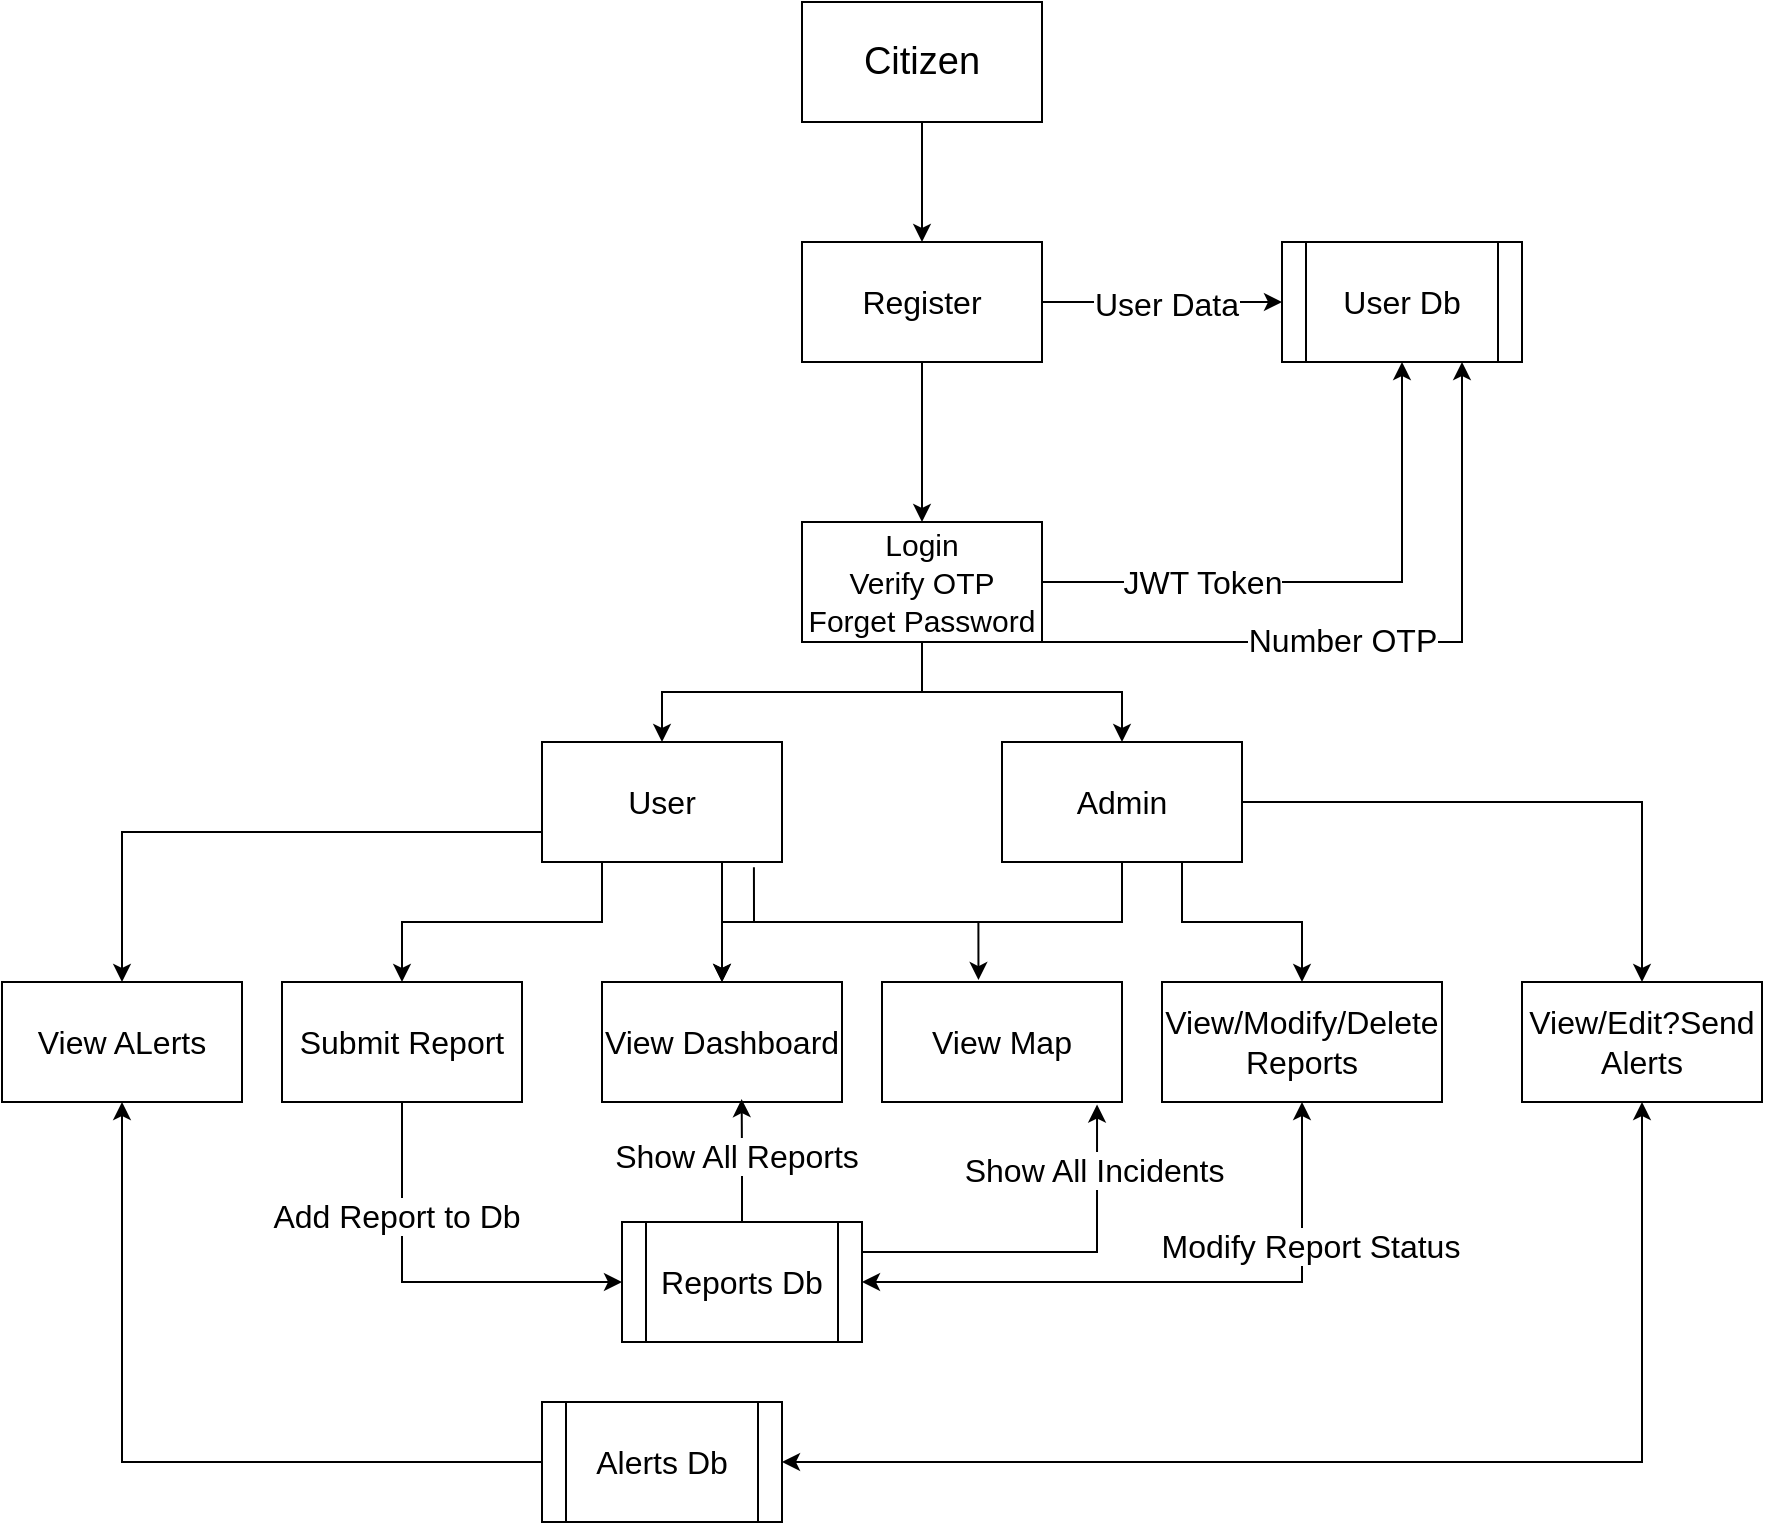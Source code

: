 <mxfile version="28.0.7">
  <diagram id="R2lEEEUBdFMjLlhIrx00" name="Page-1">
    <mxGraphModel dx="2795" dy="1075" grid="1" gridSize="10" guides="1" tooltips="1" connect="1" arrows="1" fold="1" page="1" pageScale="1" pageWidth="850" pageHeight="1100" math="0" shadow="0" extFonts="Permanent Marker^https://fonts.googleapis.com/css?family=Permanent+Marker">
      <root>
        <mxCell id="0" />
        <mxCell id="1" parent="0" />
        <mxCell id="-_nmz9Q-kG3tC2L_Btlv-41" style="edgeStyle=orthogonalEdgeStyle;rounded=0;orthogonalLoop=1;jettySize=auto;html=1;exitX=0.5;exitY=1;exitDx=0;exitDy=0;entryX=0.5;entryY=0;entryDx=0;entryDy=0;" edge="1" parent="1" source="-_nmz9Q-kG3tC2L_Btlv-25" target="-_nmz9Q-kG3tC2L_Btlv-35">
          <mxGeometry relative="1" as="geometry" />
        </mxCell>
        <mxCell id="-_nmz9Q-kG3tC2L_Btlv-25" value="Citizen" style="rounded=0;whiteSpace=wrap;html=1;fillColor=none;fontSize=19;" vertex="1" parent="1">
          <mxGeometry x="160" y="90" width="120" height="60" as="geometry" />
        </mxCell>
        <mxCell id="-_nmz9Q-kG3tC2L_Btlv-52" style="edgeStyle=orthogonalEdgeStyle;rounded=0;orthogonalLoop=1;jettySize=auto;html=1;entryX=0.5;entryY=0;entryDx=0;entryDy=0;exitX=0.883;exitY=1.044;exitDx=0;exitDy=0;exitPerimeter=0;" edge="1" parent="1" source="-_nmz9Q-kG3tC2L_Btlv-26" target="-_nmz9Q-kG3tC2L_Btlv-30">
          <mxGeometry relative="1" as="geometry" />
        </mxCell>
        <mxCell id="-_nmz9Q-kG3tC2L_Btlv-54" style="edgeStyle=orthogonalEdgeStyle;rounded=0;orthogonalLoop=1;jettySize=auto;html=1;exitX=0.25;exitY=1;exitDx=0;exitDy=0;entryX=0.5;entryY=0;entryDx=0;entryDy=0;" edge="1" parent="1" source="-_nmz9Q-kG3tC2L_Btlv-26" target="-_nmz9Q-kG3tC2L_Btlv-31">
          <mxGeometry relative="1" as="geometry" />
        </mxCell>
        <mxCell id="-_nmz9Q-kG3tC2L_Btlv-57" style="edgeStyle=orthogonalEdgeStyle;rounded=0;orthogonalLoop=1;jettySize=auto;html=1;exitX=0;exitY=0.75;exitDx=0;exitDy=0;entryX=0.5;entryY=0;entryDx=0;entryDy=0;" edge="1" parent="1" source="-_nmz9Q-kG3tC2L_Btlv-26" target="-_nmz9Q-kG3tC2L_Btlv-28">
          <mxGeometry relative="1" as="geometry" />
        </mxCell>
        <mxCell id="-_nmz9Q-kG3tC2L_Btlv-26" value="&lt;font style=&quot;font-size: 16px;&quot;&gt;User&lt;/font&gt;" style="rounded=0;whiteSpace=wrap;html=1;fillColor=none;" vertex="1" parent="1">
          <mxGeometry x="30" y="460" width="120" height="60" as="geometry" />
        </mxCell>
        <mxCell id="-_nmz9Q-kG3tC2L_Btlv-61" style="edgeStyle=orthogonalEdgeStyle;rounded=0;orthogonalLoop=1;jettySize=auto;html=1;exitX=0.5;exitY=1;exitDx=0;exitDy=0;entryX=1;entryY=0.5;entryDx=0;entryDy=0;startArrow=classic;startFill=1;" edge="1" parent="1" source="-_nmz9Q-kG3tC2L_Btlv-27" target="-_nmz9Q-kG3tC2L_Btlv-59">
          <mxGeometry relative="1" as="geometry" />
        </mxCell>
        <mxCell id="-_nmz9Q-kG3tC2L_Btlv-65" value="&lt;font style=&quot;font-size: 16px;&quot;&gt;Modify Report Status&lt;/font&gt;" style="edgeLabel;html=1;align=center;verticalAlign=middle;resizable=0;points=[];" vertex="1" connectable="0" parent="-_nmz9Q-kG3tC2L_Btlv-61">
          <mxGeometry x="-0.537" y="4" relative="1" as="geometry">
            <mxPoint as="offset" />
          </mxGeometry>
        </mxCell>
        <mxCell id="-_nmz9Q-kG3tC2L_Btlv-27" value="&lt;font style=&quot;font-size: 16px;&quot;&gt;View/Modify/Delete Reports&lt;/font&gt;" style="rounded=0;whiteSpace=wrap;html=1;fillColor=none;" vertex="1" parent="1">
          <mxGeometry x="340" y="580" width="140" height="60" as="geometry" />
        </mxCell>
        <mxCell id="-_nmz9Q-kG3tC2L_Btlv-74" style="edgeStyle=orthogonalEdgeStyle;rounded=0;orthogonalLoop=1;jettySize=auto;html=1;exitX=0.5;exitY=1;exitDx=0;exitDy=0;entryX=0;entryY=0.5;entryDx=0;entryDy=0;startArrow=classic;startFill=1;endArrow=none;endFill=0;" edge="1" parent="1" source="-_nmz9Q-kG3tC2L_Btlv-28" target="-_nmz9Q-kG3tC2L_Btlv-73">
          <mxGeometry relative="1" as="geometry" />
        </mxCell>
        <mxCell id="-_nmz9Q-kG3tC2L_Btlv-28" value="&lt;font style=&quot;font-size: 16px;&quot;&gt;View ALerts&lt;/font&gt;" style="rounded=0;whiteSpace=wrap;html=1;fillColor=none;" vertex="1" parent="1">
          <mxGeometry x="-240" y="580" width="120" height="60" as="geometry" />
        </mxCell>
        <mxCell id="-_nmz9Q-kG3tC2L_Btlv-29" value="&lt;font style=&quot;font-size: 16px;&quot;&gt;View/Edit?Send Alerts&lt;/font&gt;" style="rounded=0;whiteSpace=wrap;html=1;fillColor=none;" vertex="1" parent="1">
          <mxGeometry x="520" y="580" width="120" height="60" as="geometry" />
        </mxCell>
        <mxCell id="-_nmz9Q-kG3tC2L_Btlv-30" value="&lt;font style=&quot;font-size: 16px;&quot;&gt;View Dashboard&lt;/font&gt;" style="rounded=0;whiteSpace=wrap;html=1;fillColor=none;" vertex="1" parent="1">
          <mxGeometry x="60" y="580" width="120" height="60" as="geometry" />
        </mxCell>
        <mxCell id="-_nmz9Q-kG3tC2L_Btlv-62" style="edgeStyle=orthogonalEdgeStyle;rounded=0;orthogonalLoop=1;jettySize=auto;html=1;exitX=0.5;exitY=1;exitDx=0;exitDy=0;entryX=0;entryY=0.5;entryDx=0;entryDy=0;" edge="1" parent="1" source="-_nmz9Q-kG3tC2L_Btlv-31" target="-_nmz9Q-kG3tC2L_Btlv-59">
          <mxGeometry relative="1" as="geometry" />
        </mxCell>
        <mxCell id="-_nmz9Q-kG3tC2L_Btlv-64" value="&lt;font style=&quot;font-size: 16px;&quot;&gt;Add Report to Db&lt;/font&gt;" style="edgeLabel;html=1;align=center;verticalAlign=middle;resizable=0;points=[];" vertex="1" connectable="0" parent="-_nmz9Q-kG3tC2L_Btlv-62">
          <mxGeometry x="-0.419" y="-3" relative="1" as="geometry">
            <mxPoint y="-1" as="offset" />
          </mxGeometry>
        </mxCell>
        <mxCell id="-_nmz9Q-kG3tC2L_Btlv-31" value="&lt;font style=&quot;font-size: 16px;&quot;&gt;Submit Report&lt;/font&gt;" style="rounded=0;whiteSpace=wrap;html=1;fillColor=none;" vertex="1" parent="1">
          <mxGeometry x="-100" y="580" width="120" height="60" as="geometry" />
        </mxCell>
        <mxCell id="-_nmz9Q-kG3tC2L_Btlv-53" style="edgeStyle=orthogonalEdgeStyle;rounded=0;orthogonalLoop=1;jettySize=auto;html=1;exitX=0.5;exitY=1;exitDx=0;exitDy=0;entryX=0.5;entryY=0;entryDx=0;entryDy=0;" edge="1" parent="1" source="-_nmz9Q-kG3tC2L_Btlv-32" target="-_nmz9Q-kG3tC2L_Btlv-30">
          <mxGeometry relative="1" as="geometry" />
        </mxCell>
        <mxCell id="-_nmz9Q-kG3tC2L_Btlv-55" style="edgeStyle=orthogonalEdgeStyle;rounded=0;orthogonalLoop=1;jettySize=auto;html=1;exitX=0.75;exitY=1;exitDx=0;exitDy=0;" edge="1" parent="1" source="-_nmz9Q-kG3tC2L_Btlv-32" target="-_nmz9Q-kG3tC2L_Btlv-27">
          <mxGeometry relative="1" as="geometry" />
        </mxCell>
        <mxCell id="-_nmz9Q-kG3tC2L_Btlv-58" style="edgeStyle=orthogonalEdgeStyle;rounded=0;orthogonalLoop=1;jettySize=auto;html=1;exitX=1;exitY=0.5;exitDx=0;exitDy=0;entryX=0.5;entryY=0;entryDx=0;entryDy=0;" edge="1" parent="1" source="-_nmz9Q-kG3tC2L_Btlv-32" target="-_nmz9Q-kG3tC2L_Btlv-29">
          <mxGeometry relative="1" as="geometry" />
        </mxCell>
        <mxCell id="-_nmz9Q-kG3tC2L_Btlv-32" value="&lt;font style=&quot;font-size: 16px;&quot;&gt;Admin&lt;/font&gt;" style="rounded=0;whiteSpace=wrap;html=1;fillColor=none;" vertex="1" parent="1">
          <mxGeometry x="260" y="460" width="120" height="60" as="geometry" />
        </mxCell>
        <mxCell id="-_nmz9Q-kG3tC2L_Btlv-42" style="edgeStyle=orthogonalEdgeStyle;rounded=0;orthogonalLoop=1;jettySize=auto;html=1;exitX=1;exitY=0.5;exitDx=0;exitDy=0;" edge="1" parent="1" source="-_nmz9Q-kG3tC2L_Btlv-35" target="-_nmz9Q-kG3tC2L_Btlv-39">
          <mxGeometry relative="1" as="geometry" />
        </mxCell>
        <mxCell id="-_nmz9Q-kG3tC2L_Btlv-43" value="&lt;font style=&quot;font-size: 16px;&quot;&gt;User Data&lt;/font&gt;" style="edgeLabel;html=1;align=center;verticalAlign=middle;resizable=0;points=[];" vertex="1" connectable="0" parent="-_nmz9Q-kG3tC2L_Btlv-42">
          <mxGeometry x="0.03" y="4" relative="1" as="geometry">
            <mxPoint y="5" as="offset" />
          </mxGeometry>
        </mxCell>
        <mxCell id="-_nmz9Q-kG3tC2L_Btlv-45" value="" style="edgeStyle=orthogonalEdgeStyle;rounded=0;orthogonalLoop=1;jettySize=auto;html=1;" edge="1" parent="1" source="-_nmz9Q-kG3tC2L_Btlv-35" target="-_nmz9Q-kG3tC2L_Btlv-44">
          <mxGeometry relative="1" as="geometry" />
        </mxCell>
        <mxCell id="-_nmz9Q-kG3tC2L_Btlv-35" value="Register" style="whiteSpace=wrap;html=1;fillColor=none;rounded=0;fontSize=16;" vertex="1" parent="1">
          <mxGeometry x="160" y="210" width="120" height="60" as="geometry" />
        </mxCell>
        <mxCell id="-_nmz9Q-kG3tC2L_Btlv-39" value="User Db" style="shape=process;whiteSpace=wrap;html=1;backgroundOutline=1;fillColor=none;fontSize=16;" vertex="1" parent="1">
          <mxGeometry x="400" y="210" width="120" height="60" as="geometry" />
        </mxCell>
        <mxCell id="-_nmz9Q-kG3tC2L_Btlv-40" style="edgeStyle=orthogonalEdgeStyle;rounded=0;orthogonalLoop=1;jettySize=auto;html=1;exitX=0.5;exitY=1;exitDx=0;exitDy=0;" edge="1" parent="1" source="-_nmz9Q-kG3tC2L_Btlv-25" target="-_nmz9Q-kG3tC2L_Btlv-25">
          <mxGeometry relative="1" as="geometry" />
        </mxCell>
        <mxCell id="-_nmz9Q-kG3tC2L_Btlv-46" style="edgeStyle=orthogonalEdgeStyle;rounded=0;orthogonalLoop=1;jettySize=auto;html=1;exitX=1;exitY=0.5;exitDx=0;exitDy=0;entryX=0.5;entryY=1;entryDx=0;entryDy=0;" edge="1" parent="1" source="-_nmz9Q-kG3tC2L_Btlv-44" target="-_nmz9Q-kG3tC2L_Btlv-39">
          <mxGeometry relative="1" as="geometry" />
        </mxCell>
        <mxCell id="-_nmz9Q-kG3tC2L_Btlv-47" value="&lt;font style=&quot;font-size: 16px;&quot;&gt;JWT Token&lt;/font&gt;" style="edgeLabel;html=1;align=center;verticalAlign=middle;resizable=0;points=[];" vertex="1" connectable="0" parent="-_nmz9Q-kG3tC2L_Btlv-46">
          <mxGeometry x="-0.443" y="4" relative="1" as="geometry">
            <mxPoint x="-1" y="4" as="offset" />
          </mxGeometry>
        </mxCell>
        <mxCell id="-_nmz9Q-kG3tC2L_Btlv-48" style="edgeStyle=orthogonalEdgeStyle;rounded=0;orthogonalLoop=1;jettySize=auto;html=1;exitX=1;exitY=0.75;exitDx=0;exitDy=0;entryX=0.75;entryY=1;entryDx=0;entryDy=0;" edge="1" parent="1" source="-_nmz9Q-kG3tC2L_Btlv-44" target="-_nmz9Q-kG3tC2L_Btlv-39">
          <mxGeometry relative="1" as="geometry">
            <Array as="points">
              <mxPoint x="280" y="410" />
              <mxPoint x="490" y="410" />
            </Array>
          </mxGeometry>
        </mxCell>
        <mxCell id="-_nmz9Q-kG3tC2L_Btlv-49" value="&lt;font style=&quot;font-size: 16px;&quot;&gt;Number OTP&lt;/font&gt;" style="edgeLabel;html=1;align=center;verticalAlign=middle;resizable=0;points=[];" vertex="1" connectable="0" parent="-_nmz9Q-kG3tC2L_Btlv-48">
          <mxGeometry x="-0.092" y="1" relative="1" as="geometry">
            <mxPoint x="-1" as="offset" />
          </mxGeometry>
        </mxCell>
        <mxCell id="-_nmz9Q-kG3tC2L_Btlv-50" style="edgeStyle=orthogonalEdgeStyle;rounded=0;orthogonalLoop=1;jettySize=auto;html=1;exitX=0.5;exitY=1;exitDx=0;exitDy=0;entryX=0.5;entryY=0;entryDx=0;entryDy=0;" edge="1" parent="1" source="-_nmz9Q-kG3tC2L_Btlv-44" target="-_nmz9Q-kG3tC2L_Btlv-26">
          <mxGeometry relative="1" as="geometry" />
        </mxCell>
        <mxCell id="-_nmz9Q-kG3tC2L_Btlv-51" style="edgeStyle=orthogonalEdgeStyle;rounded=0;orthogonalLoop=1;jettySize=auto;html=1;exitX=0.5;exitY=1;exitDx=0;exitDy=0;entryX=0.5;entryY=0;entryDx=0;entryDy=0;" edge="1" parent="1" source="-_nmz9Q-kG3tC2L_Btlv-44" target="-_nmz9Q-kG3tC2L_Btlv-32">
          <mxGeometry relative="1" as="geometry" />
        </mxCell>
        <mxCell id="-_nmz9Q-kG3tC2L_Btlv-44" value="&lt;font style=&quot;font-size: 15px;&quot;&gt;Login&lt;/font&gt;&lt;div&gt;&lt;font style=&quot;font-size: 15px;&quot;&gt;Verify OTP&lt;/font&gt;&lt;/div&gt;&lt;div&gt;&lt;font style=&quot;font-size: 15px;&quot;&gt;Forget Password&lt;/font&gt;&lt;/div&gt;" style="whiteSpace=wrap;html=1;fontSize=16;fillColor=none;rounded=0;" vertex="1" parent="1">
          <mxGeometry x="160" y="350" width="120" height="60" as="geometry" />
        </mxCell>
        <mxCell id="-_nmz9Q-kG3tC2L_Btlv-71" style="edgeStyle=orthogonalEdgeStyle;rounded=0;orthogonalLoop=1;jettySize=auto;html=1;exitX=1;exitY=0.25;exitDx=0;exitDy=0;entryX=0.896;entryY=1.021;entryDx=0;entryDy=0;entryPerimeter=0;" edge="1" parent="1" source="-_nmz9Q-kG3tC2L_Btlv-59" target="-_nmz9Q-kG3tC2L_Btlv-68">
          <mxGeometry relative="1" as="geometry" />
        </mxCell>
        <mxCell id="-_nmz9Q-kG3tC2L_Btlv-72" value="&lt;font style=&quot;font-size: 16px;&quot;&gt;Show All Incidents&amp;nbsp;&lt;/font&gt;" style="edgeLabel;html=1;align=center;verticalAlign=middle;resizable=0;points=[];" vertex="1" connectable="0" parent="-_nmz9Q-kG3tC2L_Btlv-71">
          <mxGeometry x="0.661" relative="1" as="geometry">
            <mxPoint as="offset" />
          </mxGeometry>
        </mxCell>
        <mxCell id="-_nmz9Q-kG3tC2L_Btlv-59" value="Reports Db" style="shape=process;whiteSpace=wrap;html=1;backgroundOutline=1;fillColor=none;fontSize=16;" vertex="1" parent="1">
          <mxGeometry x="70" y="700" width="120" height="60" as="geometry" />
        </mxCell>
        <mxCell id="-_nmz9Q-kG3tC2L_Btlv-63" style="edgeStyle=orthogonalEdgeStyle;rounded=0;orthogonalLoop=1;jettySize=auto;html=1;exitX=0.5;exitY=0;exitDx=0;exitDy=0;entryX=0.582;entryY=0.976;entryDx=0;entryDy=0;entryPerimeter=0;" edge="1" parent="1" source="-_nmz9Q-kG3tC2L_Btlv-59" target="-_nmz9Q-kG3tC2L_Btlv-30">
          <mxGeometry relative="1" as="geometry" />
        </mxCell>
        <mxCell id="-_nmz9Q-kG3tC2L_Btlv-66" value="&lt;font style=&quot;font-size: 16px;&quot;&gt;Show All Reports&lt;/font&gt;" style="edgeLabel;html=1;align=center;verticalAlign=middle;resizable=0;points=[];" vertex="1" connectable="0" parent="-_nmz9Q-kG3tC2L_Btlv-63">
          <mxGeometry x="0.053" y="3" relative="1" as="geometry">
            <mxPoint y="-1" as="offset" />
          </mxGeometry>
        </mxCell>
        <mxCell id="-_nmz9Q-kG3tC2L_Btlv-68" value="&lt;font style=&quot;font-size: 16px;&quot;&gt;View Map&lt;/font&gt;" style="rounded=0;whiteSpace=wrap;html=1;fillColor=none;" vertex="1" parent="1">
          <mxGeometry x="200" y="580" width="120" height="60" as="geometry" />
        </mxCell>
        <mxCell id="-_nmz9Q-kG3tC2L_Btlv-70" style="edgeStyle=orthogonalEdgeStyle;rounded=0;orthogonalLoop=1;jettySize=auto;html=1;exitX=0.75;exitY=1;exitDx=0;exitDy=0;entryX=0.402;entryY=-0.016;entryDx=0;entryDy=0;entryPerimeter=0;" edge="1" parent="1" source="-_nmz9Q-kG3tC2L_Btlv-26" target="-_nmz9Q-kG3tC2L_Btlv-68">
          <mxGeometry relative="1" as="geometry" />
        </mxCell>
        <mxCell id="-_nmz9Q-kG3tC2L_Btlv-75" style="edgeStyle=orthogonalEdgeStyle;rounded=0;orthogonalLoop=1;jettySize=auto;html=1;exitX=1;exitY=0.5;exitDx=0;exitDy=0;entryX=0.5;entryY=1;entryDx=0;entryDy=0;startArrow=classic;startFill=1;" edge="1" parent="1" source="-_nmz9Q-kG3tC2L_Btlv-73" target="-_nmz9Q-kG3tC2L_Btlv-29">
          <mxGeometry relative="1" as="geometry" />
        </mxCell>
        <mxCell id="-_nmz9Q-kG3tC2L_Btlv-73" value="Alerts Db" style="shape=process;whiteSpace=wrap;html=1;backgroundOutline=1;fillColor=none;fontSize=16;" vertex="1" parent="1">
          <mxGeometry x="30" y="790" width="120" height="60" as="geometry" />
        </mxCell>
      </root>
    </mxGraphModel>
  </diagram>
</mxfile>
